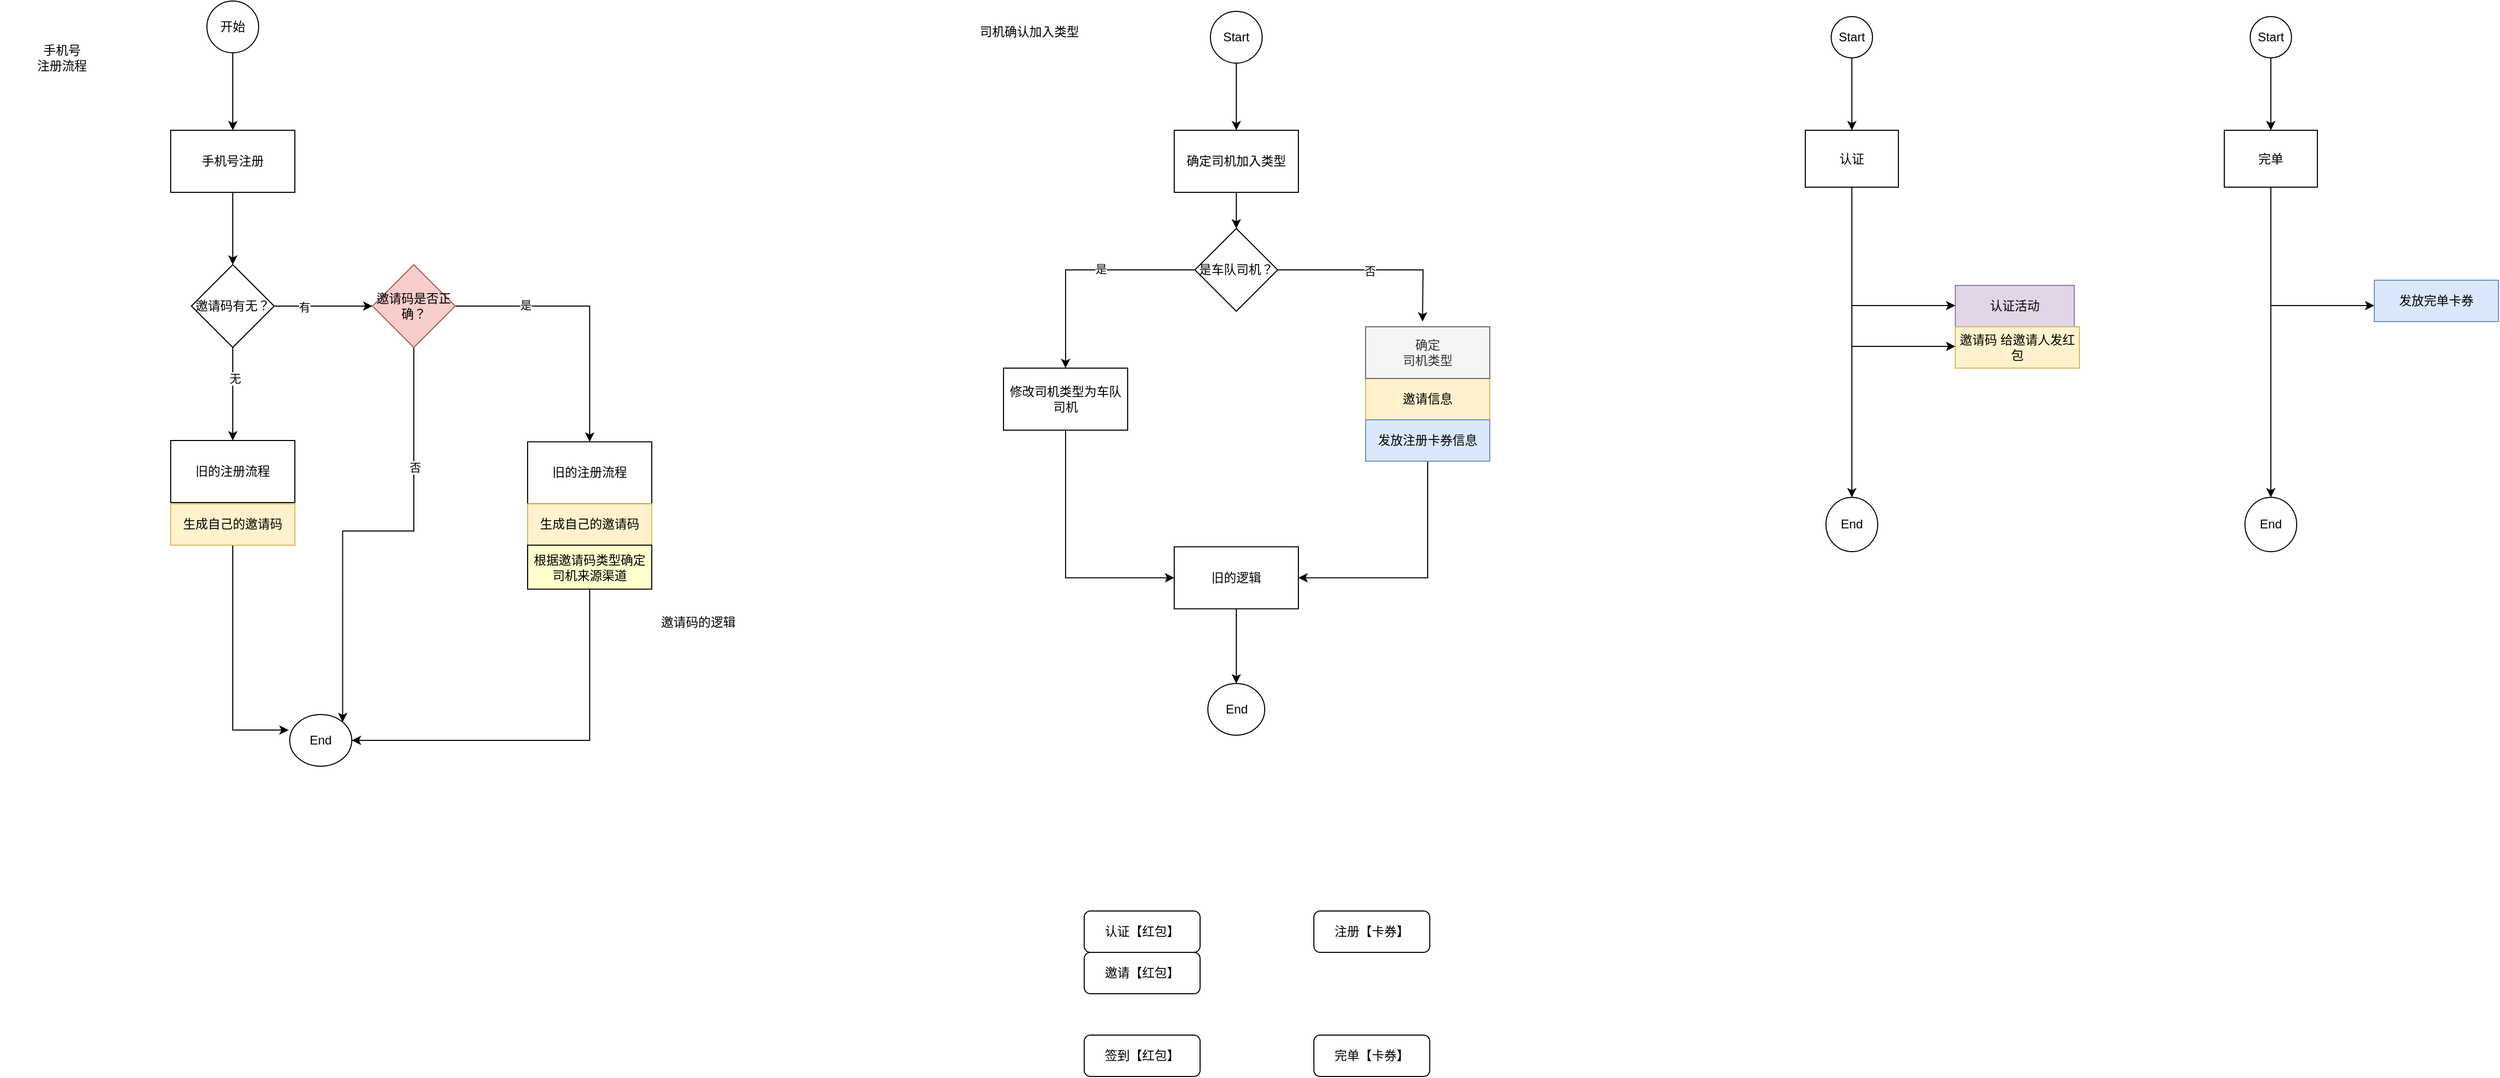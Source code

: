 <mxfile version="14.9.2" type="github">
  <diagram id="p6EXZn2dfl58WSxxSQBU" name="第 1 页">
    <mxGraphModel dx="1362" dy="885" grid="1" gridSize="10" guides="1" tooltips="1" connect="1" arrows="1" fold="1" page="1" pageScale="1" pageWidth="827" pageHeight="1169" math="0" shadow="0">
      <root>
        <mxCell id="0" />
        <mxCell id="1" parent="0" />
        <mxCell id="gJI-kXEuVbk1BfwO42Kd-3" value="" style="edgeStyle=orthogonalEdgeStyle;rounded=0;orthogonalLoop=1;jettySize=auto;html=1;" parent="1" source="gJI-kXEuVbk1BfwO42Kd-1" target="gJI-kXEuVbk1BfwO42Kd-2" edge="1">
          <mxGeometry relative="1" as="geometry" />
        </mxCell>
        <mxCell id="gJI-kXEuVbk1BfwO42Kd-1" value="开始" style="ellipse;whiteSpace=wrap;html=1;" parent="1" vertex="1">
          <mxGeometry x="310" y="80" width="50" height="50" as="geometry" />
        </mxCell>
        <mxCell id="gJI-kXEuVbk1BfwO42Kd-5" value="" style="edgeStyle=orthogonalEdgeStyle;rounded=0;orthogonalLoop=1;jettySize=auto;html=1;" parent="1" source="gJI-kXEuVbk1BfwO42Kd-2" target="gJI-kXEuVbk1BfwO42Kd-4" edge="1">
          <mxGeometry relative="1" as="geometry" />
        </mxCell>
        <mxCell id="gJI-kXEuVbk1BfwO42Kd-2" value="手机号注册" style="whiteSpace=wrap;html=1;" parent="1" vertex="1">
          <mxGeometry x="275" y="205" width="120" height="60" as="geometry" />
        </mxCell>
        <mxCell id="gJI-kXEuVbk1BfwO42Kd-7" value="" style="edgeStyle=orthogonalEdgeStyle;rounded=0;orthogonalLoop=1;jettySize=auto;html=1;" parent="1" source="gJI-kXEuVbk1BfwO42Kd-4" target="gJI-kXEuVbk1BfwO42Kd-6" edge="1">
          <mxGeometry relative="1" as="geometry" />
        </mxCell>
        <mxCell id="gJI-kXEuVbk1BfwO42Kd-8" value="无" style="edgeLabel;html=1;align=center;verticalAlign=middle;resizable=0;points=[];" parent="gJI-kXEuVbk1BfwO42Kd-7" vertex="1" connectable="0">
          <mxGeometry x="-0.333" y="2" relative="1" as="geometry">
            <mxPoint as="offset" />
          </mxGeometry>
        </mxCell>
        <mxCell id="gJI-kXEuVbk1BfwO42Kd-10" value="" style="edgeStyle=orthogonalEdgeStyle;rounded=0;orthogonalLoop=1;jettySize=auto;html=1;" parent="1" source="gJI-kXEuVbk1BfwO42Kd-4" edge="1">
          <mxGeometry relative="1" as="geometry">
            <mxPoint x="470" y="375" as="targetPoint" />
          </mxGeometry>
        </mxCell>
        <mxCell id="gJI-kXEuVbk1BfwO42Kd-11" value="有" style="edgeLabel;html=1;align=center;verticalAlign=middle;resizable=0;points=[];" parent="gJI-kXEuVbk1BfwO42Kd-10" vertex="1" connectable="0">
          <mxGeometry x="-0.4" y="-1" relative="1" as="geometry">
            <mxPoint as="offset" />
          </mxGeometry>
        </mxCell>
        <mxCell id="gJI-kXEuVbk1BfwO42Kd-4" value="邀请码有无？" style="rhombus;whiteSpace=wrap;html=1;" parent="1" vertex="1">
          <mxGeometry x="295" y="335" width="80" height="80" as="geometry" />
        </mxCell>
        <mxCell id="gJI-kXEuVbk1BfwO42Kd-6" value="旧的注册流程" style="whiteSpace=wrap;html=1;" parent="1" vertex="1">
          <mxGeometry x="275" y="505" width="120" height="60" as="geometry" />
        </mxCell>
        <mxCell id="gJI-kXEuVbk1BfwO42Kd-15" style="edgeStyle=orthogonalEdgeStyle;rounded=0;orthogonalLoop=1;jettySize=auto;html=1;exitX=0.5;exitY=1;exitDx=0;exitDy=0;entryX=1;entryY=0;entryDx=0;entryDy=0;" parent="1" source="gJI-kXEuVbk1BfwO42Kd-12" target="gJI-kXEuVbk1BfwO42Kd-13" edge="1">
          <mxGeometry relative="1" as="geometry" />
        </mxCell>
        <mxCell id="gJI-kXEuVbk1BfwO42Kd-16" value="否" style="edgeLabel;html=1;align=center;verticalAlign=middle;resizable=0;points=[];" parent="gJI-kXEuVbk1BfwO42Kd-15" vertex="1" connectable="0">
          <mxGeometry x="-0.462" y="1" relative="1" as="geometry">
            <mxPoint as="offset" />
          </mxGeometry>
        </mxCell>
        <mxCell id="gJI-kXEuVbk1BfwO42Kd-18" value="" style="edgeStyle=orthogonalEdgeStyle;rounded=0;orthogonalLoop=1;jettySize=auto;html=1;" parent="1" source="gJI-kXEuVbk1BfwO42Kd-12" target="gJI-kXEuVbk1BfwO42Kd-17" edge="1">
          <mxGeometry relative="1" as="geometry" />
        </mxCell>
        <mxCell id="gJI-kXEuVbk1BfwO42Kd-53" value="是" style="edgeLabel;html=1;align=center;verticalAlign=middle;resizable=0;points=[];" parent="gJI-kXEuVbk1BfwO42Kd-18" vertex="1" connectable="0">
          <mxGeometry x="-0.479" y="1" relative="1" as="geometry">
            <mxPoint as="offset" />
          </mxGeometry>
        </mxCell>
        <mxCell id="gJI-kXEuVbk1BfwO42Kd-12" value="邀请码是否正确？" style="rhombus;whiteSpace=wrap;html=1;fillColor=#f8cecc;strokeColor=#b85450;" parent="1" vertex="1">
          <mxGeometry x="470" y="335" width="80" height="80" as="geometry" />
        </mxCell>
        <mxCell id="gJI-kXEuVbk1BfwO42Kd-13" value="End" style="ellipse;whiteSpace=wrap;html=1;" parent="1" vertex="1">
          <mxGeometry x="390" y="770" width="60" height="50" as="geometry" />
        </mxCell>
        <mxCell id="gJI-kXEuVbk1BfwO42Kd-17" value="旧的注册流程" style="whiteSpace=wrap;html=1;" parent="1" vertex="1">
          <mxGeometry x="620" y="506.25" width="120" height="60" as="geometry" />
        </mxCell>
        <mxCell id="gJI-kXEuVbk1BfwO42Kd-21" style="edgeStyle=orthogonalEdgeStyle;rounded=0;orthogonalLoop=1;jettySize=auto;html=1;exitX=0.5;exitY=1;exitDx=0;exitDy=0;entryX=1;entryY=0.5;entryDx=0;entryDy=0;" parent="1" source="gJI-kXEuVbk1BfwO42Kd-43" target="gJI-kXEuVbk1BfwO42Kd-13" edge="1">
          <mxGeometry relative="1" as="geometry" />
        </mxCell>
        <mxCell id="gJI-kXEuVbk1BfwO42Kd-22" value="手机号&lt;br&gt;注册流程" style="text;html=1;strokeColor=none;fillColor=none;align=center;verticalAlign=middle;whiteSpace=wrap;rounded=0;" parent="1" vertex="1">
          <mxGeometry x="110" y="90" width="120" height="90" as="geometry" />
        </mxCell>
        <mxCell id="gJI-kXEuVbk1BfwO42Kd-27" value="" style="edgeStyle=orthogonalEdgeStyle;rounded=0;orthogonalLoop=1;jettySize=auto;html=1;" parent="1" source="gJI-kXEuVbk1BfwO42Kd-23" target="gJI-kXEuVbk1BfwO42Kd-26" edge="1">
          <mxGeometry relative="1" as="geometry" />
        </mxCell>
        <mxCell id="gJI-kXEuVbk1BfwO42Kd-23" value="Start" style="ellipse;whiteSpace=wrap;html=1;" parent="1" vertex="1">
          <mxGeometry x="1280" y="90" width="50" height="50" as="geometry" />
        </mxCell>
        <mxCell id="gJI-kXEuVbk1BfwO42Kd-24" value="司机确认加入类型" style="text;html=1;strokeColor=none;fillColor=none;align=center;verticalAlign=middle;whiteSpace=wrap;rounded=0;" parent="1" vertex="1">
          <mxGeometry x="1050" y="95" width="110" height="30" as="geometry" />
        </mxCell>
        <mxCell id="JhTld3Q9pQPOCr_IRsFG-4" value="" style="edgeStyle=orthogonalEdgeStyle;rounded=0;orthogonalLoop=1;jettySize=auto;html=1;" edge="1" parent="1" source="gJI-kXEuVbk1BfwO42Kd-26" target="JhTld3Q9pQPOCr_IRsFG-3">
          <mxGeometry relative="1" as="geometry" />
        </mxCell>
        <mxCell id="gJI-kXEuVbk1BfwO42Kd-26" value="确定司机加入类型" style="whiteSpace=wrap;html=1;" parent="1" vertex="1">
          <mxGeometry x="1245" y="205" width="120" height="60" as="geometry" />
        </mxCell>
        <mxCell id="gJI-kXEuVbk1BfwO42Kd-35" value="" style="edgeStyle=orthogonalEdgeStyle;rounded=0;orthogonalLoop=1;jettySize=auto;html=1;" parent="1" source="gJI-kXEuVbk1BfwO42Kd-30" target="gJI-kXEuVbk1BfwO42Kd-34" edge="1">
          <mxGeometry relative="1" as="geometry" />
        </mxCell>
        <mxCell id="gJI-kXEuVbk1BfwO42Kd-30" value="旧的逻辑" style="whiteSpace=wrap;html=1;" parent="1" vertex="1">
          <mxGeometry x="1245" y="607.75" width="120" height="60" as="geometry" />
        </mxCell>
        <mxCell id="gJI-kXEuVbk1BfwO42Kd-34" value="End" style="ellipse;whiteSpace=wrap;html=1;" parent="1" vertex="1">
          <mxGeometry x="1277.5" y="740" width="55" height="50" as="geometry" />
        </mxCell>
        <mxCell id="gJI-kXEuVbk1BfwO42Kd-38" value="生成自己的邀请码" style="rounded=0;whiteSpace=wrap;html=1;fillColor=#fff2cc;strokeColor=#d6b656;" parent="1" vertex="1">
          <mxGeometry x="620" y="566.25" width="120" height="40" as="geometry" />
        </mxCell>
        <mxCell id="gJI-kXEuVbk1BfwO42Kd-41" style="edgeStyle=orthogonalEdgeStyle;rounded=0;orthogonalLoop=1;jettySize=auto;html=1;exitX=0.5;exitY=1;exitDx=0;exitDy=0;entryX=-0.017;entryY=0.3;entryDx=0;entryDy=0;entryPerimeter=0;" parent="1" source="gJI-kXEuVbk1BfwO42Kd-40" target="gJI-kXEuVbk1BfwO42Kd-13" edge="1">
          <mxGeometry relative="1" as="geometry" />
        </mxCell>
        <mxCell id="gJI-kXEuVbk1BfwO42Kd-40" value="生成自己的邀请码" style="rounded=0;whiteSpace=wrap;html=1;fillColor=#fff2cc;strokeColor=#d6b656;" parent="1" vertex="1">
          <mxGeometry x="275" y="566.25" width="120" height="40" as="geometry" />
        </mxCell>
        <mxCell id="gJI-kXEuVbk1BfwO42Kd-43" value="根据邀请码类型确定&lt;br&gt;司机来源渠道" style="rounded=0;whiteSpace=wrap;html=1;fillColor=#FFFFCC;" parent="1" vertex="1">
          <mxGeometry x="620" y="606.25" width="120" height="42.5" as="geometry" />
        </mxCell>
        <mxCell id="gJI-kXEuVbk1BfwO42Kd-46" value="" style="edgeStyle=orthogonalEdgeStyle;rounded=0;orthogonalLoop=1;jettySize=auto;html=1;" parent="1" source="gJI-kXEuVbk1BfwO42Kd-44" target="gJI-kXEuVbk1BfwO42Kd-45" edge="1">
          <mxGeometry relative="1" as="geometry" />
        </mxCell>
        <mxCell id="gJI-kXEuVbk1BfwO42Kd-44" value="Start" style="ellipse;whiteSpace=wrap;html=1;" parent="1" vertex="1">
          <mxGeometry x="1880" y="95" width="40" height="40" as="geometry" />
        </mxCell>
        <mxCell id="gJI-kXEuVbk1BfwO42Kd-48" value="" style="edgeStyle=orthogonalEdgeStyle;rounded=0;orthogonalLoop=1;jettySize=auto;html=1;" parent="1" source="gJI-kXEuVbk1BfwO42Kd-45" target="gJI-kXEuVbk1BfwO42Kd-47" edge="1">
          <mxGeometry relative="1" as="geometry" />
        </mxCell>
        <mxCell id="gJI-kXEuVbk1BfwO42Kd-45" value="认证" style="whiteSpace=wrap;html=1;" parent="1" vertex="1">
          <mxGeometry x="1855" y="205" width="90" height="55" as="geometry" />
        </mxCell>
        <mxCell id="gJI-kXEuVbk1BfwO42Kd-47" value="End" style="ellipse;whiteSpace=wrap;html=1;" parent="1" vertex="1">
          <mxGeometry x="1875" y="560" width="50" height="52.5" as="geometry" />
        </mxCell>
        <mxCell id="gJI-kXEuVbk1BfwO42Kd-49" value="认证活动" style="rounded=0;whiteSpace=wrap;html=1;fillColor=#e1d5e7;strokeColor=#9673a6;" parent="1" vertex="1">
          <mxGeometry x="2000" y="355" width="115" height="40" as="geometry" />
        </mxCell>
        <mxCell id="gJI-kXEuVbk1BfwO42Kd-50" value="邀请码 给邀请人发红包" style="rounded=0;whiteSpace=wrap;html=1;fillColor=#fff2cc;strokeColor=#d6b656;" parent="1" vertex="1">
          <mxGeometry x="2000" y="395" width="120" height="40" as="geometry" />
        </mxCell>
        <mxCell id="gJI-kXEuVbk1BfwO42Kd-51" value="" style="endArrow=classic;html=1;" parent="1" edge="1">
          <mxGeometry width="50" height="50" relative="1" as="geometry">
            <mxPoint x="1900" y="374.5" as="sourcePoint" />
            <mxPoint x="2000" y="374.5" as="targetPoint" />
          </mxGeometry>
        </mxCell>
        <mxCell id="gJI-kXEuVbk1BfwO42Kd-52" value="" style="endArrow=classic;html=1;" parent="1" edge="1">
          <mxGeometry width="50" height="50" relative="1" as="geometry">
            <mxPoint x="1900" y="414" as="sourcePoint" />
            <mxPoint x="2000" y="414" as="targetPoint" />
          </mxGeometry>
        </mxCell>
        <mxCell id="gJI-kXEuVbk1BfwO42Kd-60" value="邀请码的逻辑" style="text;html=1;strokeColor=none;fillColor=none;align=center;verticalAlign=middle;whiteSpace=wrap;rounded=0;" parent="1" vertex="1">
          <mxGeometry x="740" y="667.75" width="90" height="26" as="geometry" />
        </mxCell>
        <mxCell id="JhTld3Q9pQPOCr_IRsFG-6" value="" style="edgeStyle=orthogonalEdgeStyle;rounded=0;orthogonalLoop=1;jettySize=auto;html=1;" edge="1" parent="1" source="JhTld3Q9pQPOCr_IRsFG-3" target="JhTld3Q9pQPOCr_IRsFG-5">
          <mxGeometry relative="1" as="geometry" />
        </mxCell>
        <mxCell id="JhTld3Q9pQPOCr_IRsFG-7" value="是" style="edgeLabel;html=1;align=center;verticalAlign=middle;resizable=0;points=[];" vertex="1" connectable="0" parent="JhTld3Q9pQPOCr_IRsFG-6">
          <mxGeometry x="-0.167" y="-1" relative="1" as="geometry">
            <mxPoint as="offset" />
          </mxGeometry>
        </mxCell>
        <mxCell id="JhTld3Q9pQPOCr_IRsFG-10" value="" style="edgeStyle=orthogonalEdgeStyle;rounded=0;orthogonalLoop=1;jettySize=auto;html=1;" edge="1" parent="1" source="JhTld3Q9pQPOCr_IRsFG-3">
          <mxGeometry relative="1" as="geometry">
            <mxPoint x="1485" y="390" as="targetPoint" />
          </mxGeometry>
        </mxCell>
        <mxCell id="JhTld3Q9pQPOCr_IRsFG-11" value="否" style="edgeLabel;html=1;align=center;verticalAlign=middle;resizable=0;points=[];" vertex="1" connectable="0" parent="JhTld3Q9pQPOCr_IRsFG-10">
          <mxGeometry x="-0.067" y="-1" relative="1" as="geometry">
            <mxPoint as="offset" />
          </mxGeometry>
        </mxCell>
        <mxCell id="JhTld3Q9pQPOCr_IRsFG-3" value="是车队司机？" style="rhombus;whiteSpace=wrap;html=1;" vertex="1" parent="1">
          <mxGeometry x="1265" y="300" width="80" height="80" as="geometry" />
        </mxCell>
        <mxCell id="JhTld3Q9pQPOCr_IRsFG-8" style="edgeStyle=orthogonalEdgeStyle;rounded=0;orthogonalLoop=1;jettySize=auto;html=1;exitX=0.5;exitY=1;exitDx=0;exitDy=0;entryX=0;entryY=0.5;entryDx=0;entryDy=0;" edge="1" parent="1" source="JhTld3Q9pQPOCr_IRsFG-5" target="gJI-kXEuVbk1BfwO42Kd-30">
          <mxGeometry relative="1" as="geometry" />
        </mxCell>
        <mxCell id="JhTld3Q9pQPOCr_IRsFG-5" value="修改司机类型为车队司机" style="whiteSpace=wrap;html=1;" vertex="1" parent="1">
          <mxGeometry x="1080" y="435" width="120" height="60" as="geometry" />
        </mxCell>
        <mxCell id="gJI-kXEuVbk1BfwO42Kd-54" value="邀请信息" style="rounded=0;whiteSpace=wrap;html=1;fillColor=#fff2cc;strokeColor=#d6b656;" parent="1" vertex="1">
          <mxGeometry x="1430" y="445" width="120" height="40" as="geometry" />
        </mxCell>
        <mxCell id="JhTld3Q9pQPOCr_IRsFG-12" style="edgeStyle=orthogonalEdgeStyle;rounded=0;orthogonalLoop=1;jettySize=auto;html=1;entryX=1;entryY=0.5;entryDx=0;entryDy=0;exitX=0.5;exitY=1;exitDx=0;exitDy=0;" edge="1" parent="1" source="gJI-kXEuVbk1BfwO42Kd-55" target="gJI-kXEuVbk1BfwO42Kd-30">
          <mxGeometry relative="1" as="geometry" />
        </mxCell>
        <mxCell id="gJI-kXEuVbk1BfwO42Kd-55" value="发放注册卡券信息" style="rounded=0;whiteSpace=wrap;html=1;fillColor=#dae8fc;strokeColor=#6c8ebf;" parent="1" vertex="1">
          <mxGeometry x="1430" y="485" width="120" height="40" as="geometry" />
        </mxCell>
        <mxCell id="gJI-kXEuVbk1BfwO42Kd-57" value="确定&lt;br&gt;司机类型" style="whiteSpace=wrap;html=1;fillColor=#f5f5f5;strokeColor=#666666;fontColor=#333333;" parent="1" vertex="1">
          <mxGeometry x="1430" y="395" width="120" height="50" as="geometry" />
        </mxCell>
        <mxCell id="JhTld3Q9pQPOCr_IRsFG-13" value="" style="edgeStyle=orthogonalEdgeStyle;rounded=0;orthogonalLoop=1;jettySize=auto;html=1;" edge="1" parent="1" source="JhTld3Q9pQPOCr_IRsFG-14" target="JhTld3Q9pQPOCr_IRsFG-16">
          <mxGeometry relative="1" as="geometry" />
        </mxCell>
        <mxCell id="JhTld3Q9pQPOCr_IRsFG-14" value="Start" style="ellipse;whiteSpace=wrap;html=1;" vertex="1" parent="1">
          <mxGeometry x="2285" y="95" width="40" height="40" as="geometry" />
        </mxCell>
        <mxCell id="JhTld3Q9pQPOCr_IRsFG-15" value="" style="edgeStyle=orthogonalEdgeStyle;rounded=0;orthogonalLoop=1;jettySize=auto;html=1;" edge="1" parent="1" source="JhTld3Q9pQPOCr_IRsFG-16" target="JhTld3Q9pQPOCr_IRsFG-17">
          <mxGeometry relative="1" as="geometry" />
        </mxCell>
        <mxCell id="JhTld3Q9pQPOCr_IRsFG-16" value="完单" style="whiteSpace=wrap;html=1;" vertex="1" parent="1">
          <mxGeometry x="2260" y="205" width="90" height="55" as="geometry" />
        </mxCell>
        <mxCell id="JhTld3Q9pQPOCr_IRsFG-17" value="End" style="ellipse;whiteSpace=wrap;html=1;" vertex="1" parent="1">
          <mxGeometry x="2280" y="560" width="50" height="52.5" as="geometry" />
        </mxCell>
        <mxCell id="JhTld3Q9pQPOCr_IRsFG-20" value="" style="endArrow=classic;html=1;" edge="1" parent="1">
          <mxGeometry width="50" height="50" relative="1" as="geometry">
            <mxPoint x="2305" y="374.5" as="sourcePoint" />
            <mxPoint x="2405" y="374.5" as="targetPoint" />
          </mxGeometry>
        </mxCell>
        <mxCell id="JhTld3Q9pQPOCr_IRsFG-22" value="发放完单卡券" style="rounded=0;whiteSpace=wrap;html=1;fillColor=#dae8fc;strokeColor=#6c8ebf;" vertex="1" parent="1">
          <mxGeometry x="2405" y="350" width="120" height="40" as="geometry" />
        </mxCell>
        <mxCell id="JhTld3Q9pQPOCr_IRsFG-23" value="认证【红包】" style="rounded=1;whiteSpace=wrap;html=1;" vertex="1" parent="1">
          <mxGeometry x="1158" y="960" width="112" height="40" as="geometry" />
        </mxCell>
        <mxCell id="JhTld3Q9pQPOCr_IRsFG-25" value="邀请【红包】" style="rounded=1;whiteSpace=wrap;html=1;" vertex="1" parent="1">
          <mxGeometry x="1158" y="1000" width="112" height="40" as="geometry" />
        </mxCell>
        <mxCell id="JhTld3Q9pQPOCr_IRsFG-26" value="签到【红包】" style="rounded=1;whiteSpace=wrap;html=1;" vertex="1" parent="1">
          <mxGeometry x="1158" y="1080" width="112" height="40" as="geometry" />
        </mxCell>
        <mxCell id="JhTld3Q9pQPOCr_IRsFG-27" value="注册【卡券】" style="rounded=1;whiteSpace=wrap;html=1;" vertex="1" parent="1">
          <mxGeometry x="1380" y="960" width="112" height="40" as="geometry" />
        </mxCell>
        <mxCell id="JhTld3Q9pQPOCr_IRsFG-28" value="完单【卡券】" style="rounded=1;whiteSpace=wrap;html=1;" vertex="1" parent="1">
          <mxGeometry x="1380" y="1080" width="112" height="40" as="geometry" />
        </mxCell>
      </root>
    </mxGraphModel>
  </diagram>
</mxfile>
